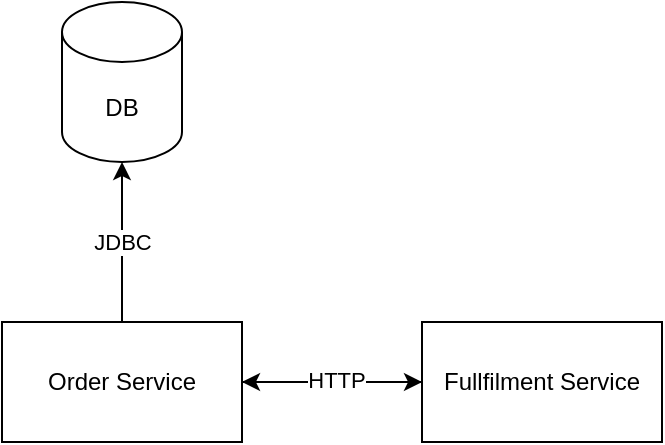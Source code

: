 <mxfile version="14.6.13" type="device"><diagram id="14rL54hTi26Rxx4fxv2S" name="Page-1"><mxGraphModel dx="1106" dy="818" grid="1" gridSize="10" guides="1" tooltips="1" connect="1" arrows="1" fold="1" page="1" pageScale="1" pageWidth="1654" pageHeight="1169" math="0" shadow="0"><root><mxCell id="0"/><mxCell id="1" parent="0"/><mxCell id="C_guXftSvk8HoeQgbF6D-8" style="edgeStyle=orthogonalEdgeStyle;rounded=0;orthogonalLoop=1;jettySize=auto;html=1;" edge="1" parent="1" source="C_guXftSvk8HoeQgbF6D-1" target="C_guXftSvk8HoeQgbF6D-2"><mxGeometry relative="1" as="geometry"/></mxCell><mxCell id="C_guXftSvk8HoeQgbF6D-1" value="Fullfilment Service" style="rounded=0;whiteSpace=wrap;html=1;" vertex="1" parent="1"><mxGeometry x="530" y="320" width="120" height="60" as="geometry"/></mxCell><mxCell id="C_guXftSvk8HoeQgbF6D-6" value="JDBC" style="edgeStyle=orthogonalEdgeStyle;rounded=0;orthogonalLoop=1;jettySize=auto;html=1;entryX=0.5;entryY=1;entryDx=0;entryDy=0;entryPerimeter=0;" edge="1" parent="1" source="C_guXftSvk8HoeQgbF6D-2" target="C_guXftSvk8HoeQgbF6D-5"><mxGeometry relative="1" as="geometry"/></mxCell><mxCell id="C_guXftSvk8HoeQgbF6D-7" style="edgeStyle=orthogonalEdgeStyle;rounded=0;orthogonalLoop=1;jettySize=auto;html=1;entryX=0;entryY=0.5;entryDx=0;entryDy=0;" edge="1" parent="1" source="C_guXftSvk8HoeQgbF6D-2" target="C_guXftSvk8HoeQgbF6D-1"><mxGeometry relative="1" as="geometry"/></mxCell><mxCell id="C_guXftSvk8HoeQgbF6D-9" value="HTTP" style="edgeLabel;html=1;align=center;verticalAlign=middle;resizable=0;points=[];" vertex="1" connectable="0" parent="C_guXftSvk8HoeQgbF6D-7"><mxGeometry x="0.044" y="1" relative="1" as="geometry"><mxPoint as="offset"/></mxGeometry></mxCell><mxCell id="C_guXftSvk8HoeQgbF6D-2" value="Order Service" style="rounded=0;whiteSpace=wrap;html=1;" vertex="1" parent="1"><mxGeometry x="320" y="320" width="120" height="60" as="geometry"/></mxCell><mxCell id="C_guXftSvk8HoeQgbF6D-5" value="DB" style="shape=cylinder3;whiteSpace=wrap;html=1;boundedLbl=1;backgroundOutline=1;size=15;" vertex="1" parent="1"><mxGeometry x="350" y="160" width="60" height="80" as="geometry"/></mxCell></root></mxGraphModel></diagram></mxfile>